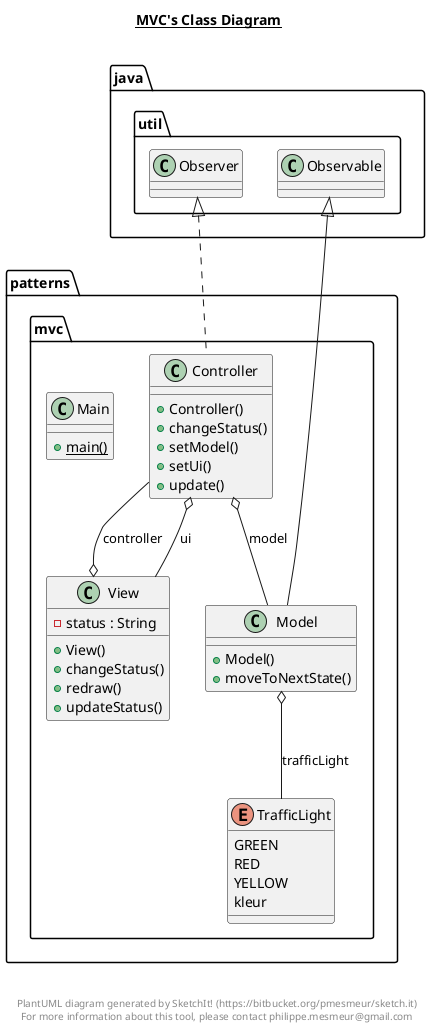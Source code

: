 @startuml

title __MVC's Class Diagram__\n

  namespace patterns.mvc {
    class patterns.mvc.Controller {
        + Controller()
        + changeStatus()
        + setModel()
        + setUi()
        + update()
    }
  }
  

  namespace patterns.mvc {
    class patterns.mvc.Main {
        {static} + main()
    }
  }
  

  namespace patterns.mvc {
    class patterns.mvc.Model {
        + Model()
        + moveToNextState()
    }
  }
  

  namespace patterns.mvc {
    enum TrafficLight {
      GREEN
      RED
      YELLOW
      kleur
    }
  }
  

  namespace patterns.mvc {
    class patterns.mvc.View {
        - status : String
        + View()
        + changeStatus()
        + redraw()
        + updateStatus()
    }
  }
  

  patterns.mvc.Controller .up.|> java.util.Observer
  patterns.mvc.Controller o-- patterns.mvc.Model : model
  patterns.mvc.Controller o-- patterns.mvc.View : ui
  patterns.mvc.Model -up-|> java.util.Observable
  patterns.mvc.Model o-- patterns.mvc.TrafficLight : trafficLight
  patterns.mvc.View o-- patterns.mvc.Controller : controller


right footer


PlantUML diagram generated by SketchIt! (https://bitbucket.org/pmesmeur/sketch.it)
For more information about this tool, please contact philippe.mesmeur@gmail.com
endfooter

@enduml
